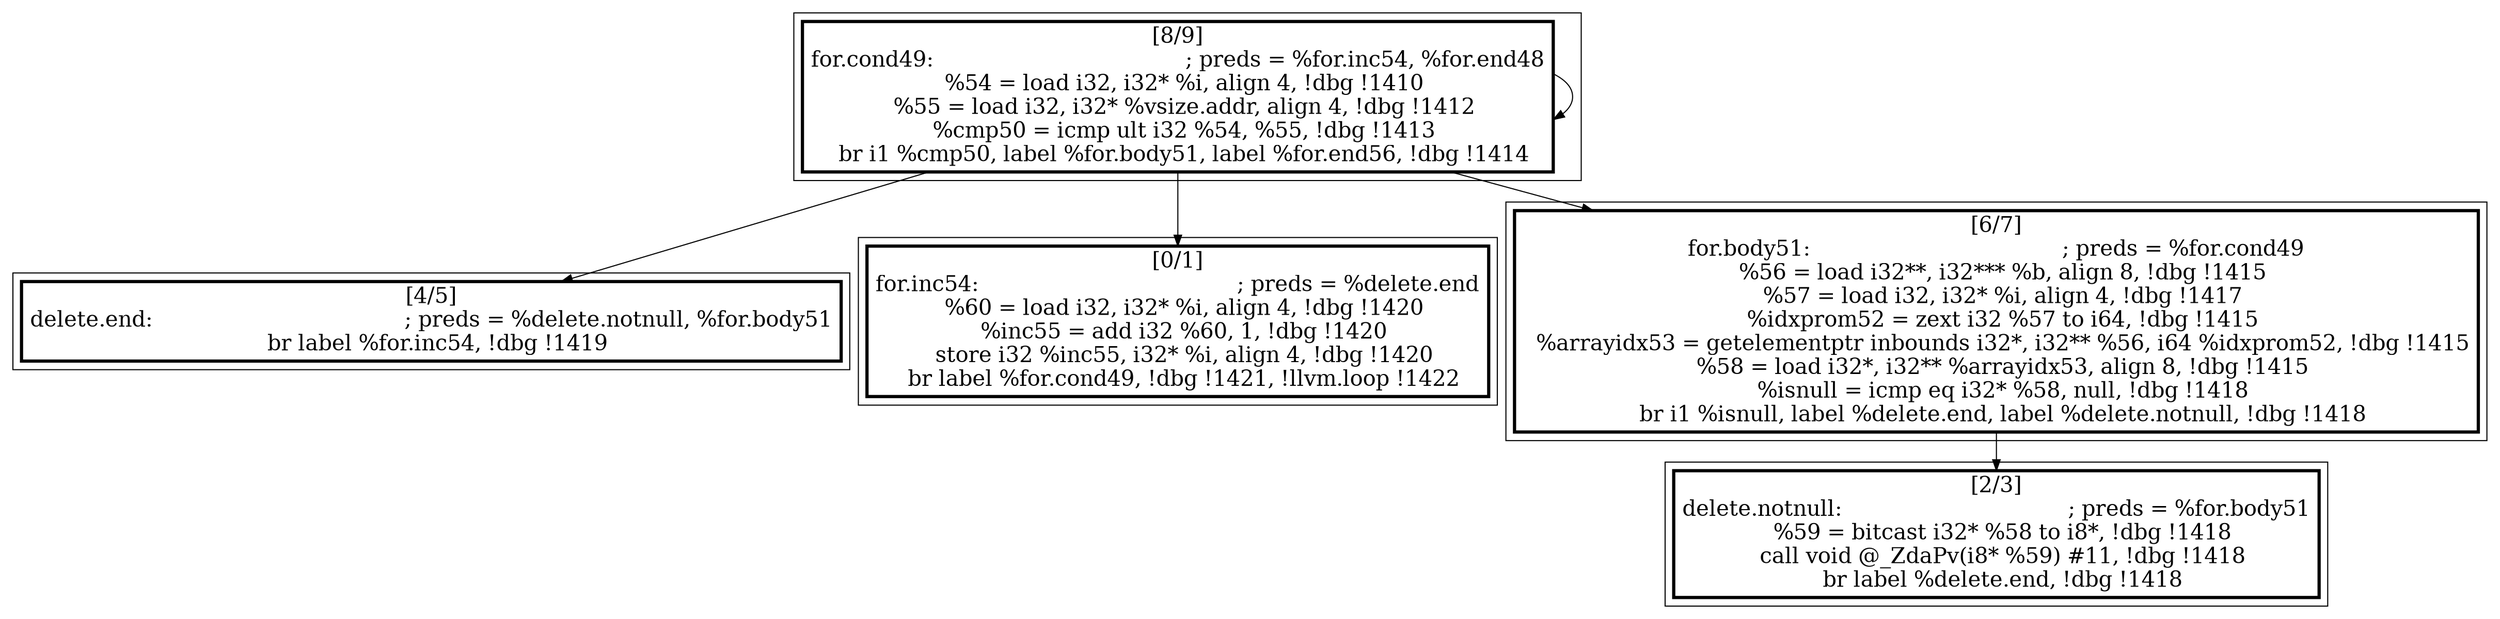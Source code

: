 
digraph G {



node243->node243 [ ]
node243->node242 [ ]
node243->node240 [ ]
node243->node244 [ ]
node244->node241 [ ]


subgraph cluster4 {


node244 [penwidth=3.0,fontsize=20,shape=rectangle,label="[6/7]
for.body51:                                       ; preds = %for.cond49
  %56 = load i32**, i32*** %b, align 8, !dbg !1415
  %57 = load i32, i32* %i, align 4, !dbg !1417
  %idxprom52 = zext i32 %57 to i64, !dbg !1415
  %arrayidx53 = getelementptr inbounds i32*, i32** %56, i64 %idxprom52, !dbg !1415
  %58 = load i32*, i32** %arrayidx53, align 8, !dbg !1415
  %isnull = icmp eq i32* %58, null, !dbg !1418
  br i1 %isnull, label %delete.end, label %delete.notnull, !dbg !1418
" ]



}

subgraph cluster3 {


node243 [penwidth=3.0,fontsize=20,shape=rectangle,label="[8/9]
for.cond49:                                       ; preds = %for.inc54, %for.end48
  %54 = load i32, i32* %i, align 4, !dbg !1410
  %55 = load i32, i32* %vsize.addr, align 4, !dbg !1412
  %cmp50 = icmp ult i32 %54, %55, !dbg !1413
  br i1 %cmp50, label %for.body51, label %for.end56, !dbg !1414
" ]



}

subgraph cluster2 {


node242 [penwidth=3.0,fontsize=20,shape=rectangle,label="[4/5]
delete.end:                                       ; preds = %delete.notnull, %for.body51
  br label %for.inc54, !dbg !1419
" ]



}

subgraph cluster0 {


node240 [penwidth=3.0,fontsize=20,shape=rectangle,label="[0/1]
for.inc54:                                        ; preds = %delete.end
  %60 = load i32, i32* %i, align 4, !dbg !1420
  %inc55 = add i32 %60, 1, !dbg !1420
  store i32 %inc55, i32* %i, align 4, !dbg !1420
  br label %for.cond49, !dbg !1421, !llvm.loop !1422
" ]



}

subgraph cluster1 {


node241 [penwidth=3.0,fontsize=20,shape=rectangle,label="[2/3]
delete.notnull:                                   ; preds = %for.body51
  %59 = bitcast i32* %58 to i8*, !dbg !1418
  call void @_ZdaPv(i8* %59) #11, !dbg !1418
  br label %delete.end, !dbg !1418
" ]



}

}

